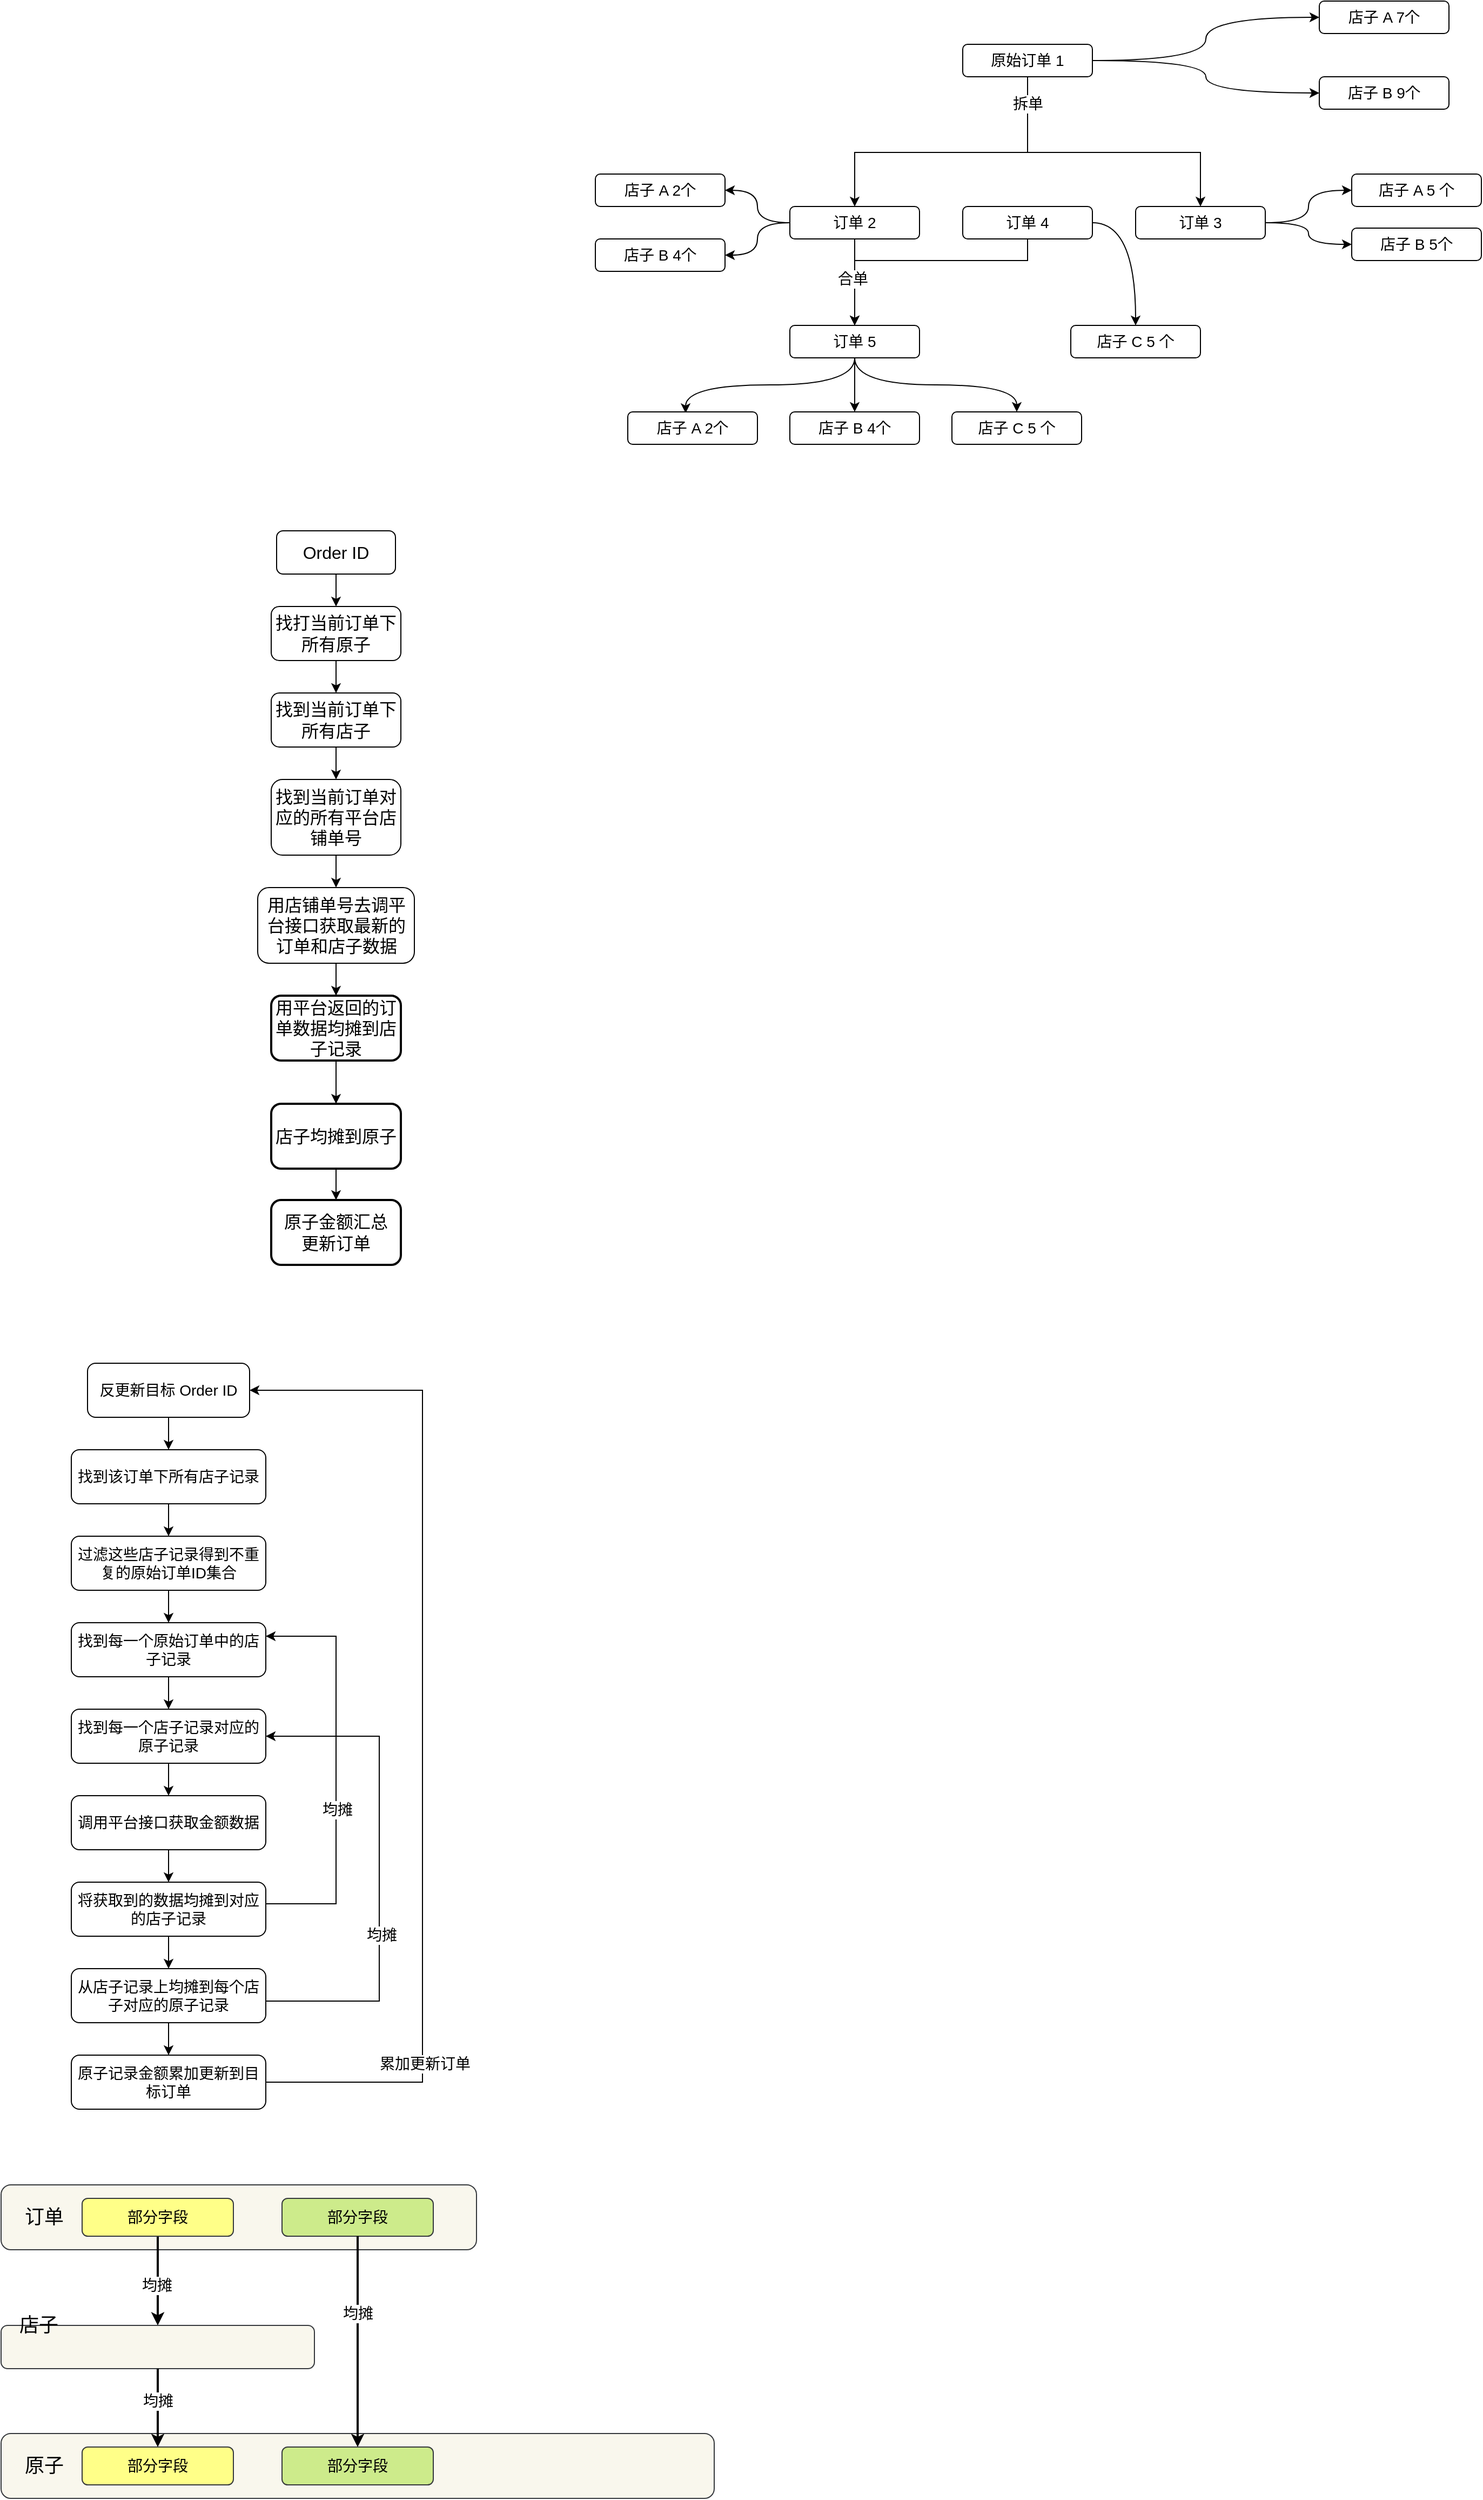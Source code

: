 <mxfile version="22.0.7" type="github">
  <diagram name="第 1 页" id="WGilPYq7rBUbruQuQdFH">
    <mxGraphModel dx="1841" dy="525" grid="1" gridSize="10" guides="1" tooltips="1" connect="1" arrows="1" fold="1" page="1" pageScale="1" pageWidth="827" pageHeight="1169" math="0" shadow="0">
      <root>
        <mxCell id="0" />
        <mxCell id="1" parent="0" />
        <mxCell id="3CuMKUdmIOEF1506szGW-6" value="" style="edgeStyle=orthogonalEdgeStyle;orthogonalLoop=1;jettySize=auto;html=1;entryX=0;entryY=0.5;entryDx=0;entryDy=0;curved=1;" parent="1" source="3CuMKUdmIOEF1506szGW-1" target="3CuMKUdmIOEF1506szGW-2" edge="1">
          <mxGeometry relative="1" as="geometry" />
        </mxCell>
        <mxCell id="3CuMKUdmIOEF1506szGW-8" style="edgeStyle=orthogonalEdgeStyle;orthogonalLoop=1;jettySize=auto;html=1;entryX=0;entryY=0.5;entryDx=0;entryDy=0;curved=1;" parent="1" source="3CuMKUdmIOEF1506szGW-1" target="3CuMKUdmIOEF1506szGW-7" edge="1">
          <mxGeometry relative="1" as="geometry" />
        </mxCell>
        <mxCell id="3CuMKUdmIOEF1506szGW-13" style="edgeStyle=orthogonalEdgeStyle;rounded=0;orthogonalLoop=1;jettySize=auto;html=1;exitX=0.5;exitY=1;exitDx=0;exitDy=0;" parent="1" source="3CuMKUdmIOEF1506szGW-1" target="3CuMKUdmIOEF1506szGW-9" edge="1">
          <mxGeometry relative="1" as="geometry">
            <Array as="points">
              <mxPoint x="300" y="200" />
              <mxPoint x="140" y="200" />
            </Array>
          </mxGeometry>
        </mxCell>
        <mxCell id="3CuMKUdmIOEF1506szGW-14" style="edgeStyle=orthogonalEdgeStyle;rounded=0;orthogonalLoop=1;jettySize=auto;html=1;entryX=0.5;entryY=0;entryDx=0;entryDy=0;" parent="1" target="3CuMKUdmIOEF1506szGW-11" edge="1">
          <mxGeometry relative="1" as="geometry">
            <mxPoint x="300" y="130" as="sourcePoint" />
            <mxPoint x="450" y="210" as="targetPoint" />
            <Array as="points">
              <mxPoint x="300" y="200" />
              <mxPoint x="460" y="200" />
            </Array>
          </mxGeometry>
        </mxCell>
        <mxCell id="3CuMKUdmIOEF1506szGW-15" value="&lt;font style=&quot;font-size: 14px;&quot;&gt;拆单&lt;/font&gt;" style="edgeLabel;html=1;align=center;verticalAlign=middle;resizable=0;points=[];" parent="3CuMKUdmIOEF1506szGW-14" vertex="1" connectable="0">
          <mxGeometry x="-0.855" relative="1" as="geometry">
            <mxPoint y="4" as="offset" />
          </mxGeometry>
        </mxCell>
        <mxCell id="3CuMKUdmIOEF1506szGW-1" value="&lt;font style=&quot;font-size: 14px;&quot;&gt;原始订单 1&lt;/font&gt;" style="rounded=1;whiteSpace=wrap;html=1;" parent="1" vertex="1">
          <mxGeometry x="240" y="100" width="120" height="30" as="geometry" />
        </mxCell>
        <mxCell id="3CuMKUdmIOEF1506szGW-2" value="&lt;font style=&quot;font-size: 14px;&quot;&gt;店子 A 7个&lt;/font&gt;" style="rounded=1;whiteSpace=wrap;html=1;" parent="1" vertex="1">
          <mxGeometry x="570" y="60" width="120" height="30" as="geometry" />
        </mxCell>
        <mxCell id="3CuMKUdmIOEF1506szGW-7" value="&lt;font style=&quot;font-size: 14px;&quot;&gt;店子 B 9个&lt;/font&gt;" style="rounded=1;whiteSpace=wrap;html=1;" parent="1" vertex="1">
          <mxGeometry x="570" y="130" width="120" height="30" as="geometry" />
        </mxCell>
        <mxCell id="3CuMKUdmIOEF1506szGW-18" style="edgeStyle=orthogonalEdgeStyle;orthogonalLoop=1;jettySize=auto;html=1;curved=1;" parent="1" source="3CuMKUdmIOEF1506szGW-9" target="3CuMKUdmIOEF1506szGW-16" edge="1">
          <mxGeometry relative="1" as="geometry" />
        </mxCell>
        <mxCell id="3CuMKUdmIOEF1506szGW-24" style="edgeStyle=orthogonalEdgeStyle;orthogonalLoop=1;jettySize=auto;html=1;entryX=1;entryY=0.5;entryDx=0;entryDy=0;curved=1;" parent="1" source="3CuMKUdmIOEF1506szGW-9" target="3CuMKUdmIOEF1506szGW-23" edge="1">
          <mxGeometry relative="1" as="geometry" />
        </mxCell>
        <mxCell id="3CuMKUdmIOEF1506szGW-27" style="edgeStyle=orthogonalEdgeStyle;rounded=0;orthogonalLoop=1;jettySize=auto;html=1;entryX=0.5;entryY=0;entryDx=0;entryDy=0;" parent="1" source="3CuMKUdmIOEF1506szGW-9" target="3CuMKUdmIOEF1506szGW-26" edge="1">
          <mxGeometry relative="1" as="geometry" />
        </mxCell>
        <mxCell id="3CuMKUdmIOEF1506szGW-9" value="&lt;font style=&quot;font-size: 14px;&quot;&gt;订单 2&lt;/font&gt;" style="rounded=1;whiteSpace=wrap;html=1;" parent="1" vertex="1">
          <mxGeometry x="80" y="250" width="120" height="30" as="geometry" />
        </mxCell>
        <mxCell id="3CuMKUdmIOEF1506szGW-21" style="edgeStyle=orthogonalEdgeStyle;orthogonalLoop=1;jettySize=auto;html=1;entryX=0;entryY=0.5;entryDx=0;entryDy=0;curved=1;" parent="1" source="3CuMKUdmIOEF1506szGW-11" target="3CuMKUdmIOEF1506szGW-19" edge="1">
          <mxGeometry relative="1" as="geometry" />
        </mxCell>
        <mxCell id="3CuMKUdmIOEF1506szGW-22" style="edgeStyle=orthogonalEdgeStyle;orthogonalLoop=1;jettySize=auto;html=1;entryX=0;entryY=0.5;entryDx=0;entryDy=0;curved=1;" parent="1" source="3CuMKUdmIOEF1506szGW-11" target="3CuMKUdmIOEF1506szGW-20" edge="1">
          <mxGeometry relative="1" as="geometry" />
        </mxCell>
        <mxCell id="3CuMKUdmIOEF1506szGW-11" value="&lt;font style=&quot;font-size: 14px;&quot;&gt;订单 3&lt;/font&gt;" style="rounded=1;whiteSpace=wrap;html=1;" parent="1" vertex="1">
          <mxGeometry x="400" y="250" width="120" height="30" as="geometry" />
        </mxCell>
        <mxCell id="3CuMKUdmIOEF1506szGW-16" value="&lt;font style=&quot;font-size: 14px;&quot;&gt;店子 A 2个&lt;/font&gt;" style="rounded=1;whiteSpace=wrap;html=1;" parent="1" vertex="1">
          <mxGeometry x="-100" y="220" width="120" height="30" as="geometry" />
        </mxCell>
        <mxCell id="3CuMKUdmIOEF1506szGW-19" value="&lt;font style=&quot;font-size: 14px;&quot;&gt;店子 A 5 个&lt;/font&gt;" style="rounded=1;whiteSpace=wrap;html=1;" parent="1" vertex="1">
          <mxGeometry x="600" y="220" width="120" height="30" as="geometry" />
        </mxCell>
        <mxCell id="3CuMKUdmIOEF1506szGW-20" value="&lt;font style=&quot;font-size: 14px;&quot;&gt;店子 B 5个&lt;/font&gt;" style="rounded=1;whiteSpace=wrap;html=1;" parent="1" vertex="1">
          <mxGeometry x="600" y="270" width="120" height="30" as="geometry" />
        </mxCell>
        <mxCell id="3CuMKUdmIOEF1506szGW-23" value="&lt;font style=&quot;font-size: 14px;&quot;&gt;店子 B 4个&lt;/font&gt;" style="rounded=1;whiteSpace=wrap;html=1;" parent="1" vertex="1">
          <mxGeometry x="-100" y="280" width="120" height="30" as="geometry" />
        </mxCell>
        <mxCell id="3CuMKUdmIOEF1506szGW-28" style="edgeStyle=orthogonalEdgeStyle;rounded=0;orthogonalLoop=1;jettySize=auto;html=1;entryX=0.5;entryY=0;entryDx=0;entryDy=0;exitX=0.5;exitY=1;exitDx=0;exitDy=0;" parent="1" source="3CuMKUdmIOEF1506szGW-25" target="3CuMKUdmIOEF1506szGW-26" edge="1">
          <mxGeometry relative="1" as="geometry">
            <Array as="points">
              <mxPoint x="300" y="300" />
              <mxPoint x="140" y="300" />
            </Array>
          </mxGeometry>
        </mxCell>
        <mxCell id="3CuMKUdmIOEF1506szGW-40" value="&lt;font style=&quot;font-size: 14px;&quot;&gt;合单&lt;/font&gt;" style="edgeLabel;html=1;align=center;verticalAlign=middle;resizable=0;points=[];" parent="3CuMKUdmIOEF1506szGW-28" vertex="1" connectable="0">
          <mxGeometry x="0.639" y="-2" relative="1" as="geometry">
            <mxPoint as="offset" />
          </mxGeometry>
        </mxCell>
        <mxCell id="3CuMKUdmIOEF1506szGW-43" style="edgeStyle=orthogonalEdgeStyle;orthogonalLoop=1;jettySize=auto;html=1;entryX=0.5;entryY=0;entryDx=0;entryDy=0;curved=1;exitX=1;exitY=0.5;exitDx=0;exitDy=0;" parent="1" source="3CuMKUdmIOEF1506szGW-25" target="3CuMKUdmIOEF1506szGW-30" edge="1">
          <mxGeometry relative="1" as="geometry" />
        </mxCell>
        <mxCell id="3CuMKUdmIOEF1506szGW-25" value="&lt;font style=&quot;font-size: 14px;&quot;&gt;订单 4&lt;/font&gt;" style="rounded=1;whiteSpace=wrap;html=1;" parent="1" vertex="1">
          <mxGeometry x="240" y="250" width="120" height="30" as="geometry" />
        </mxCell>
        <mxCell id="3CuMKUdmIOEF1506szGW-37" style="edgeStyle=orthogonalEdgeStyle;orthogonalLoop=1;jettySize=auto;html=1;entryX=0.446;entryY=0.038;entryDx=0;entryDy=0;entryPerimeter=0;curved=1;exitX=0.5;exitY=1;exitDx=0;exitDy=0;" parent="1" source="3CuMKUdmIOEF1506szGW-26" target="3CuMKUdmIOEF1506szGW-32" edge="1">
          <mxGeometry relative="1" as="geometry" />
        </mxCell>
        <mxCell id="3CuMKUdmIOEF1506szGW-38" style="edgeStyle=orthogonalEdgeStyle;orthogonalLoop=1;jettySize=auto;html=1;curved=1;" parent="1" source="3CuMKUdmIOEF1506szGW-26" target="3CuMKUdmIOEF1506szGW-33" edge="1">
          <mxGeometry relative="1" as="geometry" />
        </mxCell>
        <mxCell id="3CuMKUdmIOEF1506szGW-39" style="edgeStyle=orthogonalEdgeStyle;orthogonalLoop=1;jettySize=auto;html=1;exitX=0.5;exitY=1;exitDx=0;exitDy=0;curved=1;" parent="1" source="3CuMKUdmIOEF1506szGW-26" target="3CuMKUdmIOEF1506szGW-35" edge="1">
          <mxGeometry relative="1" as="geometry" />
        </mxCell>
        <mxCell id="3CuMKUdmIOEF1506szGW-26" value="&lt;font style=&quot;font-size: 14px;&quot;&gt;订单 5&lt;/font&gt;" style="rounded=1;whiteSpace=wrap;html=1;" parent="1" vertex="1">
          <mxGeometry x="80" y="360" width="120" height="30" as="geometry" />
        </mxCell>
        <mxCell id="3CuMKUdmIOEF1506szGW-30" value="&lt;font style=&quot;font-size: 14px;&quot;&gt;店子 C 5 个&lt;/font&gt;" style="rounded=1;whiteSpace=wrap;html=1;" parent="1" vertex="1">
          <mxGeometry x="340" y="360" width="120" height="30" as="geometry" />
        </mxCell>
        <mxCell id="3CuMKUdmIOEF1506szGW-32" value="&lt;font style=&quot;font-size: 14px;&quot;&gt;店子 A 2个&lt;/font&gt;" style="rounded=1;whiteSpace=wrap;html=1;" parent="1" vertex="1">
          <mxGeometry x="-70" y="440" width="120" height="30" as="geometry" />
        </mxCell>
        <mxCell id="3CuMKUdmIOEF1506szGW-33" value="&lt;font style=&quot;font-size: 14px;&quot;&gt;店子 B 4个&lt;/font&gt;" style="rounded=1;whiteSpace=wrap;html=1;" parent="1" vertex="1">
          <mxGeometry x="80" y="440" width="120" height="30" as="geometry" />
        </mxCell>
        <mxCell id="3CuMKUdmIOEF1506szGW-35" value="&lt;font style=&quot;font-size: 14px;&quot;&gt;店子 C 5 个&lt;/font&gt;" style="rounded=1;whiteSpace=wrap;html=1;" parent="1" vertex="1">
          <mxGeometry x="230" y="440" width="120" height="30" as="geometry" />
        </mxCell>
        <mxCell id="YBp7s0G2lhW00qwg8DVI-3" value="" style="edgeStyle=orthogonalEdgeStyle;rounded=0;orthogonalLoop=1;jettySize=auto;html=1;" parent="1" source="YBp7s0G2lhW00qwg8DVI-1" target="YBp7s0G2lhW00qwg8DVI-2" edge="1">
          <mxGeometry relative="1" as="geometry" />
        </mxCell>
        <mxCell id="YBp7s0G2lhW00qwg8DVI-1" value="&lt;font style=&quot;font-size: 16px;&quot;&gt;Order ID&lt;/font&gt;" style="rounded=1;whiteSpace=wrap;html=1;" parent="1" vertex="1">
          <mxGeometry x="-395" y="550" width="110" height="40" as="geometry" />
        </mxCell>
        <mxCell id="YBp7s0G2lhW00qwg8DVI-5" style="edgeStyle=orthogonalEdgeStyle;rounded=0;orthogonalLoop=1;jettySize=auto;html=1;entryX=0.5;entryY=0;entryDx=0;entryDy=0;" parent="1" source="YBp7s0G2lhW00qwg8DVI-2" target="YBp7s0G2lhW00qwg8DVI-4" edge="1">
          <mxGeometry relative="1" as="geometry" />
        </mxCell>
        <mxCell id="YBp7s0G2lhW00qwg8DVI-2" value="&lt;font style=&quot;font-size: 16px;&quot;&gt;找打当前订单下所有原子&lt;/font&gt;" style="whiteSpace=wrap;html=1;rounded=1;" parent="1" vertex="1">
          <mxGeometry x="-400" y="620" width="120" height="50" as="geometry" />
        </mxCell>
        <mxCell id="YBp7s0G2lhW00qwg8DVI-10" style="edgeStyle=orthogonalEdgeStyle;rounded=0;orthogonalLoop=1;jettySize=auto;html=1;" parent="1" source="YBp7s0G2lhW00qwg8DVI-4" target="YBp7s0G2lhW00qwg8DVI-6" edge="1">
          <mxGeometry relative="1" as="geometry" />
        </mxCell>
        <mxCell id="YBp7s0G2lhW00qwg8DVI-4" value="&lt;font style=&quot;font-size: 16px;&quot;&gt;找到当前订单下所有店子&lt;/font&gt;" style="whiteSpace=wrap;html=1;rounded=1;" parent="1" vertex="1">
          <mxGeometry x="-400" y="700" width="120" height="50" as="geometry" />
        </mxCell>
        <mxCell id="YBp7s0G2lhW00qwg8DVI-11" style="edgeStyle=orthogonalEdgeStyle;rounded=0;orthogonalLoop=1;jettySize=auto;html=1;" parent="1" source="YBp7s0G2lhW00qwg8DVI-6" target="YBp7s0G2lhW00qwg8DVI-8" edge="1">
          <mxGeometry relative="1" as="geometry" />
        </mxCell>
        <mxCell id="YBp7s0G2lhW00qwg8DVI-6" value="&lt;font style=&quot;font-size: 16px;&quot;&gt;找到当前订单对应的所有平台店铺单号&lt;/font&gt;" style="rounded=1;whiteSpace=wrap;html=1;" parent="1" vertex="1">
          <mxGeometry x="-400" y="780" width="120" height="70" as="geometry" />
        </mxCell>
        <mxCell id="YBp7s0G2lhW00qwg8DVI-27" style="edgeStyle=orthogonalEdgeStyle;rounded=0;orthogonalLoop=1;jettySize=auto;html=1;" parent="1" source="YBp7s0G2lhW00qwg8DVI-8" target="YBp7s0G2lhW00qwg8DVI-20" edge="1">
          <mxGeometry relative="1" as="geometry" />
        </mxCell>
        <mxCell id="YBp7s0G2lhW00qwg8DVI-8" value="&lt;font style=&quot;font-size: 16px;&quot;&gt;用店铺单号去调平台接口获取最新的订单和店子数据&lt;/font&gt;" style="rounded=1;whiteSpace=wrap;html=1;" parent="1" vertex="1">
          <mxGeometry x="-412.5" y="880" width="145" height="70" as="geometry" />
        </mxCell>
        <mxCell id="YBp7s0G2lhW00qwg8DVI-24" value="" style="edgeStyle=orthogonalEdgeStyle;rounded=0;orthogonalLoop=1;jettySize=auto;html=1;" parent="1" source="YBp7s0G2lhW00qwg8DVI-20" target="YBp7s0G2lhW00qwg8DVI-23" edge="1">
          <mxGeometry relative="1" as="geometry" />
        </mxCell>
        <mxCell id="YBp7s0G2lhW00qwg8DVI-20" value="&lt;span style=&quot;font-size: 16px;&quot;&gt;用平台返回的订单数据均摊到店子记录&lt;/span&gt;" style="rounded=1;whiteSpace=wrap;html=1;strokeWidth=2;fillStyle=auto;" parent="1" vertex="1">
          <mxGeometry x="-400" y="980" width="120" height="60" as="geometry" />
        </mxCell>
        <mxCell id="YBp7s0G2lhW00qwg8DVI-26" value="" style="edgeStyle=orthogonalEdgeStyle;rounded=0;orthogonalLoop=1;jettySize=auto;html=1;" parent="1" source="YBp7s0G2lhW00qwg8DVI-23" target="YBp7s0G2lhW00qwg8DVI-25" edge="1">
          <mxGeometry relative="1" as="geometry" />
        </mxCell>
        <mxCell id="YBp7s0G2lhW00qwg8DVI-23" value="&lt;span style=&quot;font-size: 16px;&quot;&gt;店子均摊到原子&lt;/span&gt;" style="rounded=1;whiteSpace=wrap;html=1;strokeWidth=2;fillStyle=auto;" parent="1" vertex="1">
          <mxGeometry x="-400" y="1080" width="120" height="60" as="geometry" />
        </mxCell>
        <mxCell id="YBp7s0G2lhW00qwg8DVI-25" value="&lt;span style=&quot;font-size: 16px;&quot;&gt;原子金额汇总&lt;br&gt;更新订单&lt;/span&gt;" style="rounded=1;whiteSpace=wrap;html=1;strokeWidth=2;fillStyle=auto;" parent="1" vertex="1">
          <mxGeometry x="-400" y="1169" width="120" height="60" as="geometry" />
        </mxCell>
        <mxCell id="X6u3JwX0tcUtd_kV6TCN-3" value="" style="edgeStyle=orthogonalEdgeStyle;rounded=0;orthogonalLoop=1;jettySize=auto;html=1;" parent="1" source="X6u3JwX0tcUtd_kV6TCN-1" target="X6u3JwX0tcUtd_kV6TCN-2" edge="1">
          <mxGeometry relative="1" as="geometry" />
        </mxCell>
        <mxCell id="X6u3JwX0tcUtd_kV6TCN-1" value="&lt;font style=&quot;font-size: 14px;&quot;&gt;反更新目标 Order ID&lt;/font&gt;" style="rounded=1;whiteSpace=wrap;html=1;" parent="1" vertex="1">
          <mxGeometry x="-570" y="1320" width="150" height="50" as="geometry" />
        </mxCell>
        <mxCell id="X6u3JwX0tcUtd_kV6TCN-5" style="edgeStyle=orthogonalEdgeStyle;rounded=0;orthogonalLoop=1;jettySize=auto;html=1;" parent="1" source="X6u3JwX0tcUtd_kV6TCN-2" target="X6u3JwX0tcUtd_kV6TCN-4" edge="1">
          <mxGeometry relative="1" as="geometry" />
        </mxCell>
        <mxCell id="X6u3JwX0tcUtd_kV6TCN-2" value="&lt;span style=&quot;font-size: 14px;&quot;&gt;找到该订单下所有店子记录&lt;br&gt;&lt;/span&gt;" style="rounded=1;whiteSpace=wrap;html=1;" parent="1" vertex="1">
          <mxGeometry x="-585" y="1400" width="180" height="50" as="geometry" />
        </mxCell>
        <mxCell id="X6u3JwX0tcUtd_kV6TCN-8" style="edgeStyle=orthogonalEdgeStyle;rounded=0;orthogonalLoop=1;jettySize=auto;html=1;" parent="1" source="X6u3JwX0tcUtd_kV6TCN-4" target="X6u3JwX0tcUtd_kV6TCN-6" edge="1">
          <mxGeometry relative="1" as="geometry" />
        </mxCell>
        <mxCell id="X6u3JwX0tcUtd_kV6TCN-4" value="&lt;span style=&quot;font-size: 14px;&quot;&gt;过滤这些店子记录得到不重复的原始订单ID集合&lt;br&gt;&lt;/span&gt;" style="rounded=1;whiteSpace=wrap;html=1;" parent="1" vertex="1">
          <mxGeometry x="-585" y="1480" width="180" height="50" as="geometry" />
        </mxCell>
        <mxCell id="X6u3JwX0tcUtd_kV6TCN-10" style="edgeStyle=orthogonalEdgeStyle;rounded=0;orthogonalLoop=1;jettySize=auto;html=1;entryX=0.5;entryY=0;entryDx=0;entryDy=0;" parent="1" source="X6u3JwX0tcUtd_kV6TCN-6" target="X6u3JwX0tcUtd_kV6TCN-9" edge="1">
          <mxGeometry relative="1" as="geometry" />
        </mxCell>
        <mxCell id="X6u3JwX0tcUtd_kV6TCN-6" value="&lt;span style=&quot;font-size: 14px;&quot;&gt;找到每一个原始订单中的店子记录&lt;br&gt;&lt;/span&gt;" style="rounded=1;whiteSpace=wrap;html=1;" parent="1" vertex="1">
          <mxGeometry x="-585" y="1560" width="180" height="50" as="geometry" />
        </mxCell>
        <mxCell id="X6u3JwX0tcUtd_kV6TCN-12" style="edgeStyle=orthogonalEdgeStyle;rounded=0;orthogonalLoop=1;jettySize=auto;html=1;" parent="1" source="X6u3JwX0tcUtd_kV6TCN-9" target="X6u3JwX0tcUtd_kV6TCN-11" edge="1">
          <mxGeometry relative="1" as="geometry" />
        </mxCell>
        <mxCell id="X6u3JwX0tcUtd_kV6TCN-9" value="&lt;span style=&quot;font-size: 14px;&quot;&gt;找到每一个店子记录对应的原子记录&lt;br&gt;&lt;/span&gt;" style="rounded=1;whiteSpace=wrap;html=1;" parent="1" vertex="1">
          <mxGeometry x="-585" y="1640" width="180" height="50" as="geometry" />
        </mxCell>
        <mxCell id="X6u3JwX0tcUtd_kV6TCN-14" style="edgeStyle=orthogonalEdgeStyle;rounded=0;orthogonalLoop=1;jettySize=auto;html=1;" parent="1" source="X6u3JwX0tcUtd_kV6TCN-11" target="X6u3JwX0tcUtd_kV6TCN-13" edge="1">
          <mxGeometry relative="1" as="geometry" />
        </mxCell>
        <mxCell id="X6u3JwX0tcUtd_kV6TCN-11" value="&lt;span style=&quot;font-size: 14px;&quot;&gt;调用平台接口获取金额数据&lt;br&gt;&lt;/span&gt;" style="rounded=1;whiteSpace=wrap;html=1;" parent="1" vertex="1">
          <mxGeometry x="-585" y="1720" width="180" height="50" as="geometry" />
        </mxCell>
        <mxCell id="X6u3JwX0tcUtd_kV6TCN-15" style="edgeStyle=orthogonalEdgeStyle;rounded=0;orthogonalLoop=1;jettySize=auto;html=1;entryX=1;entryY=0.25;entryDx=0;entryDy=0;" parent="1" source="X6u3JwX0tcUtd_kV6TCN-13" target="X6u3JwX0tcUtd_kV6TCN-6" edge="1">
          <mxGeometry relative="1" as="geometry">
            <Array as="points">
              <mxPoint x="-340" y="1820" />
              <mxPoint x="-340" y="1573" />
            </Array>
          </mxGeometry>
        </mxCell>
        <mxCell id="X6u3JwX0tcUtd_kV6TCN-22" value="&lt;font style=&quot;font-size: 14px;&quot;&gt;均摊&lt;/font&gt;" style="edgeLabel;html=1;align=center;verticalAlign=middle;resizable=0;points=[];" parent="X6u3JwX0tcUtd_kV6TCN-15" vertex="1" connectable="0">
          <mxGeometry x="-0.191" y="-1" relative="1" as="geometry">
            <mxPoint as="offset" />
          </mxGeometry>
        </mxCell>
        <mxCell id="X6u3JwX0tcUtd_kV6TCN-17" style="edgeStyle=orthogonalEdgeStyle;rounded=0;orthogonalLoop=1;jettySize=auto;html=1;" parent="1" source="X6u3JwX0tcUtd_kV6TCN-13" target="X6u3JwX0tcUtd_kV6TCN-16" edge="1">
          <mxGeometry relative="1" as="geometry" />
        </mxCell>
        <mxCell id="X6u3JwX0tcUtd_kV6TCN-13" value="&lt;span style=&quot;font-size: 14px;&quot;&gt;将获取到的数据均摊到对应的店子记录&lt;br&gt;&lt;/span&gt;" style="rounded=1;whiteSpace=wrap;html=1;" parent="1" vertex="1">
          <mxGeometry x="-585" y="1800" width="180" height="50" as="geometry" />
        </mxCell>
        <mxCell id="X6u3JwX0tcUtd_kV6TCN-18" style="edgeStyle=orthogonalEdgeStyle;rounded=0;orthogonalLoop=1;jettySize=auto;html=1;entryX=1;entryY=0.5;entryDx=0;entryDy=0;" parent="1" source="X6u3JwX0tcUtd_kV6TCN-16" target="X6u3JwX0tcUtd_kV6TCN-9" edge="1">
          <mxGeometry relative="1" as="geometry">
            <Array as="points">
              <mxPoint x="-300" y="1910" />
              <mxPoint x="-300" y="1665" />
            </Array>
          </mxGeometry>
        </mxCell>
        <mxCell id="X6u3JwX0tcUtd_kV6TCN-23" value="&lt;font style=&quot;font-size: 14px;&quot;&gt;均摊&lt;/font&gt;" style="edgeLabel;html=1;align=center;verticalAlign=middle;resizable=0;points=[];" parent="X6u3JwX0tcUtd_kV6TCN-18" vertex="1" connectable="0">
          <mxGeometry x="-0.271" y="-2" relative="1" as="geometry">
            <mxPoint as="offset" />
          </mxGeometry>
        </mxCell>
        <mxCell id="X6u3JwX0tcUtd_kV6TCN-20" style="edgeStyle=orthogonalEdgeStyle;rounded=0;orthogonalLoop=1;jettySize=auto;html=1;" parent="1" source="X6u3JwX0tcUtd_kV6TCN-16" target="X6u3JwX0tcUtd_kV6TCN-19" edge="1">
          <mxGeometry relative="1" as="geometry" />
        </mxCell>
        <mxCell id="X6u3JwX0tcUtd_kV6TCN-16" value="&lt;span style=&quot;font-size: 14px;&quot;&gt;从店子记录上均摊到每个店子对应的原子记录&lt;br&gt;&lt;/span&gt;" style="rounded=1;whiteSpace=wrap;html=1;" parent="1" vertex="1">
          <mxGeometry x="-585" y="1880" width="180" height="50" as="geometry" />
        </mxCell>
        <mxCell id="X6u3JwX0tcUtd_kV6TCN-21" style="edgeStyle=orthogonalEdgeStyle;rounded=0;orthogonalLoop=1;jettySize=auto;html=1;entryX=1;entryY=0.5;entryDx=0;entryDy=0;" parent="1" target="X6u3JwX0tcUtd_kV6TCN-1" edge="1">
          <mxGeometry relative="1" as="geometry">
            <mxPoint x="-475" y="1985" as="sourcePoint" />
            <mxPoint x="-490" y="1345" as="targetPoint" />
            <Array as="points">
              <mxPoint x="-260" y="1985" />
              <mxPoint x="-260" y="1345" />
            </Array>
          </mxGeometry>
        </mxCell>
        <mxCell id="X6u3JwX0tcUtd_kV6TCN-24" value="&lt;font style=&quot;font-size: 14px;&quot;&gt;累加更新订单&lt;/font&gt;" style="edgeLabel;html=1;align=center;verticalAlign=middle;resizable=0;points=[];" parent="X6u3JwX0tcUtd_kV6TCN-21" vertex="1" connectable="0">
          <mxGeometry x="-0.542" y="-2" relative="1" as="geometry">
            <mxPoint as="offset" />
          </mxGeometry>
        </mxCell>
        <mxCell id="X6u3JwX0tcUtd_kV6TCN-19" value="&lt;span style=&quot;font-size: 14px;&quot;&gt;原子记录金额累加更新到目标订单&lt;br&gt;&lt;/span&gt;" style="rounded=1;whiteSpace=wrap;html=1;" parent="1" vertex="1">
          <mxGeometry x="-585" y="1960" width="180" height="50" as="geometry" />
        </mxCell>
        <mxCell id="UdNGzA2sQEK_ZWHHFU8I-1" value="" style="rounded=1;whiteSpace=wrap;html=1;fillColor=#f9f7ed;strokeColor=#36393d;" vertex="1" parent="1">
          <mxGeometry x="-650" y="2080" width="440" height="60" as="geometry" />
        </mxCell>
        <mxCell id="UdNGzA2sQEK_ZWHHFU8I-2" value="&lt;font style=&quot;font-size: 18px;&quot;&gt;订单&lt;/font&gt;" style="text;html=1;strokeColor=none;fillColor=none;align=center;verticalAlign=middle;whiteSpace=wrap;rounded=0;" vertex="1" parent="1">
          <mxGeometry x="-640" y="2100" width="60" height="20" as="geometry" />
        </mxCell>
        <mxCell id="UdNGzA2sQEK_ZWHHFU8I-9" style="edgeStyle=orthogonalEdgeStyle;rounded=0;orthogonalLoop=1;jettySize=auto;html=1;strokeWidth=2;" edge="1" parent="1" source="UdNGzA2sQEK_ZWHHFU8I-3" target="UdNGzA2sQEK_ZWHHFU8I-5">
          <mxGeometry relative="1" as="geometry" />
        </mxCell>
        <mxCell id="UdNGzA2sQEK_ZWHHFU8I-18" value="&lt;font style=&quot;font-size: 14px;&quot;&gt;均摊&lt;/font&gt;" style="edgeLabel;html=1;align=center;verticalAlign=middle;resizable=0;points=[];" vertex="1" connectable="0" parent="UdNGzA2sQEK_ZWHHFU8I-9">
          <mxGeometry x="0.086" y="-1" relative="1" as="geometry">
            <mxPoint as="offset" />
          </mxGeometry>
        </mxCell>
        <mxCell id="UdNGzA2sQEK_ZWHHFU8I-3" value="&lt;font style=&quot;font-size: 14px;&quot;&gt;部分字段&lt;/font&gt;" style="rounded=1;whiteSpace=wrap;html=1;fillColor=#ffff88;strokeColor=#36393d;" vertex="1" parent="1">
          <mxGeometry x="-575" y="2092.5" width="140" height="35" as="geometry" />
        </mxCell>
        <mxCell id="UdNGzA2sQEK_ZWHHFU8I-4" value="&lt;font style=&quot;font-size: 14px;&quot;&gt;部分字段&lt;/font&gt;" style="rounded=1;whiteSpace=wrap;html=1;fillColor=#cdeb8b;strokeColor=#36393d;" vertex="1" parent="1">
          <mxGeometry x="-390" y="2092.5" width="140" height="35" as="geometry" />
        </mxCell>
        <mxCell id="UdNGzA2sQEK_ZWHHFU8I-5" value="" style="rounded=1;whiteSpace=wrap;html=1;fillColor=#f9f7ed;strokeColor=#36393d;" vertex="1" parent="1">
          <mxGeometry x="-650" y="2210" width="290" height="40" as="geometry" />
        </mxCell>
        <mxCell id="UdNGzA2sQEK_ZWHHFU8I-6" value="&lt;font style=&quot;font-size: 18px;&quot;&gt;店子&lt;/font&gt;" style="text;html=1;strokeColor=none;fillColor=none;align=center;verticalAlign=middle;whiteSpace=wrap;rounded=0;" vertex="1" parent="1">
          <mxGeometry x="-645" y="2200" width="60" height="20" as="geometry" />
        </mxCell>
        <mxCell id="UdNGzA2sQEK_ZWHHFU8I-10" value="" style="rounded=1;whiteSpace=wrap;html=1;fillColor=#f9f7ed;strokeColor=#36393d;" vertex="1" parent="1">
          <mxGeometry x="-650" y="2310" width="660" height="60" as="geometry" />
        </mxCell>
        <mxCell id="UdNGzA2sQEK_ZWHHFU8I-11" value="&lt;font style=&quot;font-size: 18px;&quot;&gt;原子&lt;/font&gt;" style="text;html=1;strokeColor=none;fillColor=none;align=center;verticalAlign=middle;whiteSpace=wrap;rounded=0;" vertex="1" parent="1">
          <mxGeometry x="-640" y="2330" width="60" height="20" as="geometry" />
        </mxCell>
        <mxCell id="UdNGzA2sQEK_ZWHHFU8I-20" value="&lt;font style=&quot;font-size: 14px;&quot;&gt;部分字段&lt;/font&gt;" style="rounded=1;whiteSpace=wrap;html=1;fillColor=#ffff88;strokeColor=#36393d;" vertex="1" parent="1">
          <mxGeometry x="-575" y="2322.5" width="140" height="35" as="geometry" />
        </mxCell>
        <mxCell id="UdNGzA2sQEK_ZWHHFU8I-22" style="edgeStyle=orthogonalEdgeStyle;rounded=0;orthogonalLoop=1;jettySize=auto;html=1;strokeWidth=2;" edge="1" parent="1" source="UdNGzA2sQEK_ZWHHFU8I-5" target="UdNGzA2sQEK_ZWHHFU8I-20">
          <mxGeometry relative="1" as="geometry" />
        </mxCell>
        <mxCell id="UdNGzA2sQEK_ZWHHFU8I-23" value="&lt;font style=&quot;font-size: 14px;&quot;&gt;均摊&lt;/font&gt;" style="edgeLabel;html=1;align=center;verticalAlign=middle;resizable=0;points=[];" vertex="1" connectable="0" parent="UdNGzA2sQEK_ZWHHFU8I-22">
          <mxGeometry x="-0.19" relative="1" as="geometry">
            <mxPoint as="offset" />
          </mxGeometry>
        </mxCell>
        <mxCell id="UdNGzA2sQEK_ZWHHFU8I-24" value="&lt;font style=&quot;font-size: 14px;&quot;&gt;部分字段&lt;/font&gt;" style="rounded=1;whiteSpace=wrap;html=1;fillColor=#cdeb8b;strokeColor=#36393d;" vertex="1" parent="1">
          <mxGeometry x="-390" y="2322.5" width="140" height="35" as="geometry" />
        </mxCell>
        <mxCell id="UdNGzA2sQEK_ZWHHFU8I-15" style="edgeStyle=orthogonalEdgeStyle;rounded=0;orthogonalLoop=1;jettySize=auto;html=1;strokeWidth=2;" edge="1" parent="1" source="UdNGzA2sQEK_ZWHHFU8I-4" target="UdNGzA2sQEK_ZWHHFU8I-24">
          <mxGeometry relative="1" as="geometry" />
        </mxCell>
        <mxCell id="UdNGzA2sQEK_ZWHHFU8I-17" value="&lt;font style=&quot;font-size: 14px;&quot;&gt;均摊&lt;/font&gt;" style="edgeLabel;html=1;align=center;verticalAlign=middle;resizable=0;points=[];" vertex="1" connectable="0" parent="UdNGzA2sQEK_ZWHHFU8I-15">
          <mxGeometry x="-0.273" y="1" relative="1" as="geometry">
            <mxPoint x="-1" as="offset" />
          </mxGeometry>
        </mxCell>
      </root>
    </mxGraphModel>
  </diagram>
</mxfile>
